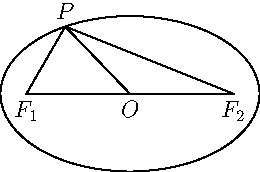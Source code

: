 
import geometry;

size(130);

real a = 5;
real b = 3;
real c = sqrt(a^2-b^2);

pair O = (0, 0);
label("$O$", O, S);

pair F1 = (-1 * c, 0);
pair F2 = (c, 0);

label("$F_1$", F1, S);
label("$F_2$", F2, S);

draw(F1 -- F2);

path oval = ellipse(O, a, b);
draw(oval);

real theta = 2 * pi / 3;
pair P = (a * cos(theta), b * sin(theta));
label("$P$", P, N);

draw(O -- P);
draw(P -- F1);
draw(P -- F2);

